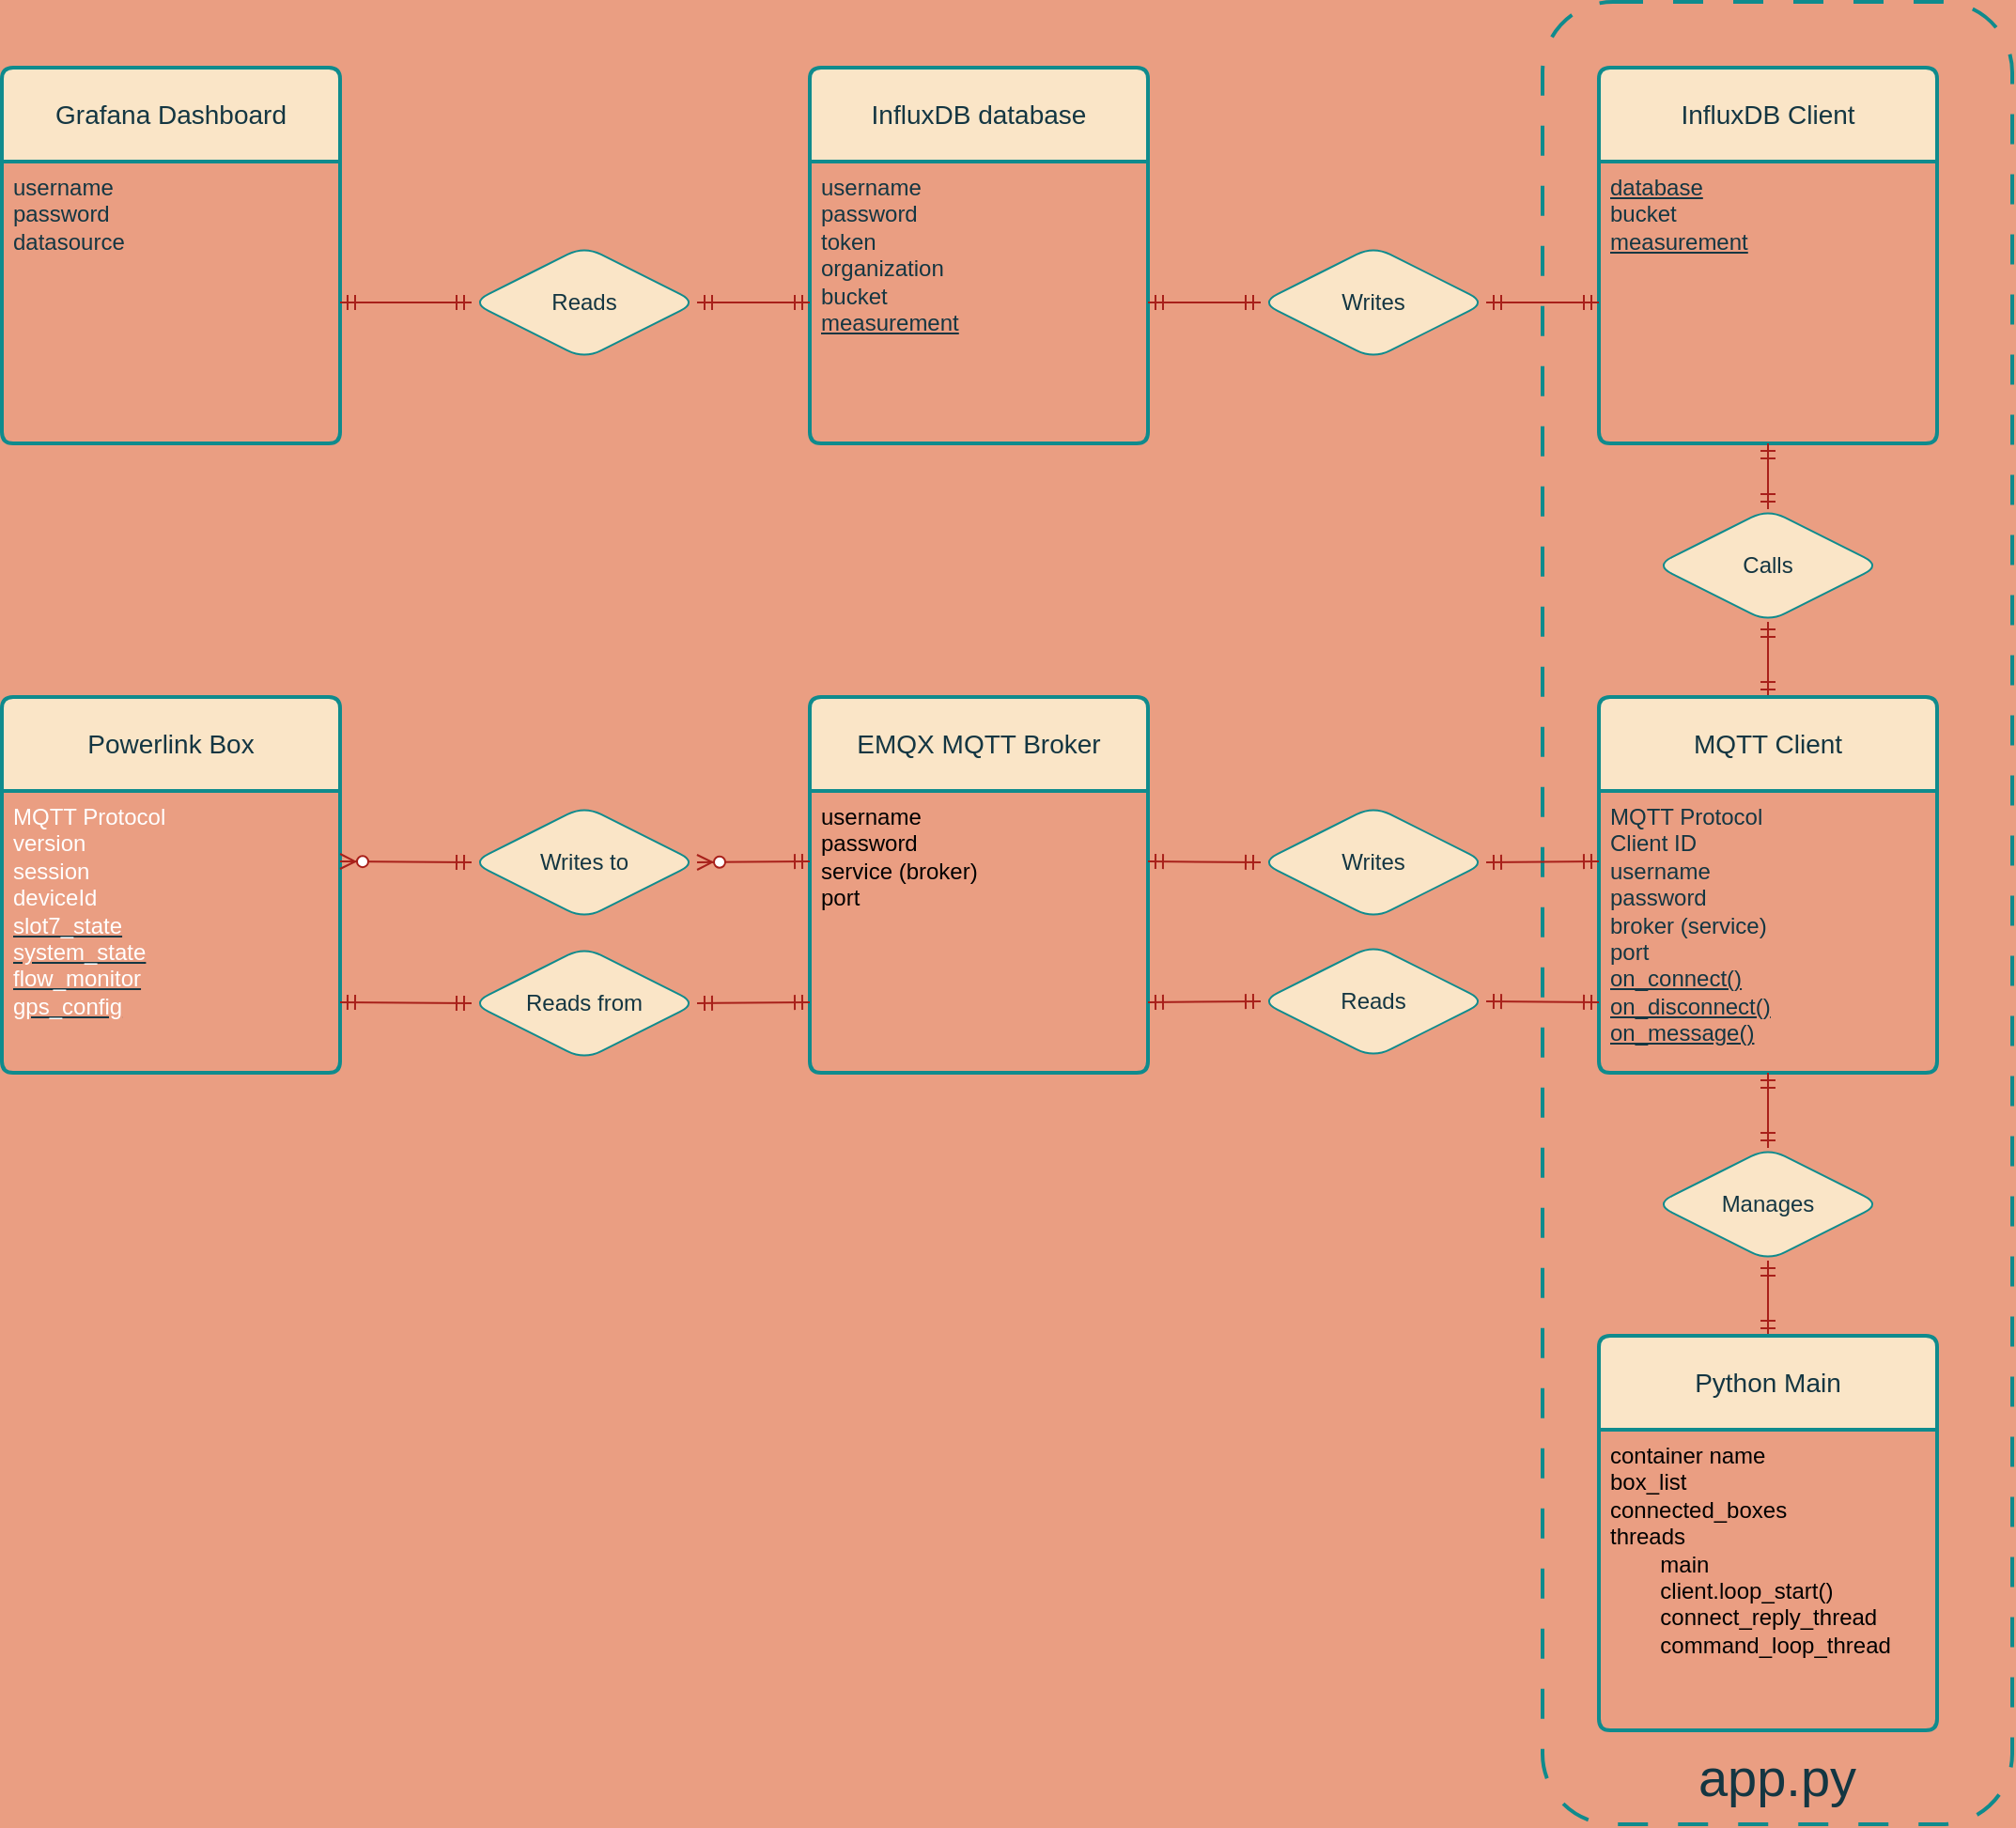 <mxfile version="26.2.15">
  <diagram id="R2lEEEUBdFMjLlhIrx00" name="Page-1">
    <mxGraphModel dx="1501" dy="885" grid="0" gridSize="10" guides="1" tooltips="1" connect="1" arrows="1" fold="1" page="0" pageScale="1" pageWidth="850" pageHeight="1100" background="light-dark(#EA9E82,#FFFFFF)" math="0" shadow="0" adaptiveColors="simple" extFonts="Permanent Marker^https://fonts.googleapis.com/css?family=Permanent+Marker">
      <root>
        <mxCell id="0" />
        <mxCell id="1" parent="0" />
        <mxCell id="lz5ieuGBcfySBptjdUhH-66" value="" style="group;labelBackgroundColor=none;fontColor=#143642;rounded=1;" parent="1" vertex="1" connectable="0">
          <mxGeometry x="120" y="360" width="1070" height="970" as="geometry" />
        </mxCell>
        <mxCell id="lz5ieuGBcfySBptjdUhH-64" value="" style="rounded=1;whiteSpace=wrap;html=1;fillColor=none;fillStyle=auto;dashed=1;dashPattern=8 8;glass=0;strokeWidth=2;labelBackgroundColor=none;strokeColor=#0F8B8D;fontColor=#143642;" parent="lz5ieuGBcfySBptjdUhH-66" vertex="1">
          <mxGeometry x="820" width="250" height="970" as="geometry" />
        </mxCell>
        <mxCell id="lz5ieuGBcfySBptjdUhH-5" value="Powerlink Box" style="swimlane;childLayout=stackLayout;horizontal=1;startSize=50;horizontalStack=0;rounded=1;fontSize=14;fontStyle=0;strokeWidth=2;resizeParent=0;resizeLast=1;shadow=0;dashed=0;align=center;arcSize=4;whiteSpace=wrap;html=1;labelBackgroundColor=none;fillColor=#FAE5C7;strokeColor=#0F8B8D;fontColor=#143642;" parent="lz5ieuGBcfySBptjdUhH-66" vertex="1">
          <mxGeometry y="370" width="180" height="200" as="geometry" />
        </mxCell>
        <mxCell id="lz5ieuGBcfySBptjdUhH-6" value="&lt;div&gt;&lt;span style=&quot;background-color: transparent;&quot;&gt;&lt;font style=&quot;color: light-dark(rgb(255, 255, 255), rgb(0, 0, 0));&quot;&gt;MQTT Protocol&lt;/font&gt;&lt;/span&gt;&lt;/div&gt;&lt;div&gt;&lt;span style=&quot;background-color: transparent;&quot;&gt;&lt;font style=&quot;color: light-dark(rgb(255, 255, 255), rgb(0, 0, 0));&quot;&gt;version&lt;/font&gt;&lt;/span&gt;&lt;/div&gt;&lt;div&gt;&lt;font style=&quot;color: light-dark(rgb(255, 255, 255), rgb(0, 0, 0));&quot;&gt;session&lt;/font&gt;&lt;/div&gt;&lt;div&gt;&lt;font style=&quot;color: light-dark(rgb(255, 255, 255), rgb(0, 0, 0));&quot;&gt;deviceId&lt;/font&gt;&lt;/div&gt;&lt;div&gt;&lt;u&gt;&lt;font style=&quot;color: light-dark(rgb(255, 255, 255), rgb(0, 0, 0));&quot;&gt;slot7_state&lt;/font&gt;&lt;/u&gt;&lt;/div&gt;&lt;div&gt;&lt;u&gt;&lt;font style=&quot;color: light-dark(rgb(255, 255, 255), rgb(0, 0, 0));&quot;&gt;system_state&lt;/font&gt;&lt;/u&gt;&lt;/div&gt;&lt;div&gt;&lt;u&gt;&lt;font style=&quot;color: light-dark(rgb(255, 255, 255), rgb(0, 0, 0));&quot;&gt;flow_monitor&lt;/font&gt;&lt;/u&gt;&lt;/div&gt;&lt;div&gt;&lt;u&gt;&lt;font style=&quot;color: light-dark(rgb(255, 255, 255), rgb(0, 0, 0));&quot;&gt;gps_config&lt;/font&gt;&lt;/u&gt;&lt;/div&gt;&lt;div&gt;&lt;font style=&quot;color: light-dark(rgb(255, 255, 255), rgb(0, 0, 0));&quot;&gt;&lt;br&gt;&lt;/font&gt;&lt;/div&gt;&lt;div&gt;&lt;font style=&quot;color: light-dark(rgb(255, 255, 255), rgb(0, 0, 0));&quot;&gt;&lt;br&gt;&lt;/font&gt;&lt;/div&gt;&lt;div&gt;&lt;font style=&quot;color: light-dark(rgb(255, 255, 255), rgb(0, 0, 0));&quot;&gt;&lt;br&gt;&lt;/font&gt;&lt;/div&gt;&lt;div&gt;&lt;font style=&quot;color: light-dark(rgb(255, 255, 255), rgb(0, 0, 0));&quot;&gt;&lt;br&gt;&lt;/font&gt;&lt;/div&gt;&lt;div&gt;&lt;br&gt;&lt;/div&gt;" style="align=left;strokeColor=none;fillColor=none;spacingLeft=4;spacingRight=4;fontSize=12;verticalAlign=top;resizable=0;rotatable=0;part=1;html=1;whiteSpace=wrap;labelBackgroundColor=none;rounded=1;fontColor=#143642;" parent="lz5ieuGBcfySBptjdUhH-5" vertex="1">
          <mxGeometry y="50" width="180" height="150" as="geometry" />
        </mxCell>
        <mxCell id="lz5ieuGBcfySBptjdUhH-11" style="edgeStyle=orthogonalEdgeStyle;rounded=1;orthogonalLoop=1;jettySize=auto;html=1;exitX=0.5;exitY=1;exitDx=0;exitDy=0;labelBackgroundColor=none;fontColor=default;strokeColor=#A8201A;" parent="lz5ieuGBcfySBptjdUhH-5" source="lz5ieuGBcfySBptjdUhH-6" target="lz5ieuGBcfySBptjdUhH-6" edge="1">
          <mxGeometry relative="1" as="geometry" />
        </mxCell>
        <mxCell id="lz5ieuGBcfySBptjdUhH-12" value="InfluxDB database" style="swimlane;childLayout=stackLayout;horizontal=1;startSize=50;horizontalStack=0;rounded=1;fontSize=14;fontStyle=0;strokeWidth=2;resizeParent=0;resizeLast=1;shadow=0;dashed=0;align=center;arcSize=4;whiteSpace=wrap;html=1;labelBackgroundColor=none;fillColor=#FAE5C7;strokeColor=#0F8B8D;fontColor=#143642;" parent="lz5ieuGBcfySBptjdUhH-66" vertex="1">
          <mxGeometry x="430" y="35" width="180" height="200" as="geometry" />
        </mxCell>
        <mxCell id="lz5ieuGBcfySBptjdUhH-13" value="&lt;div&gt;username&lt;/div&gt;&lt;div&gt;password&lt;/div&gt;&lt;div&gt;token&lt;/div&gt;organization&lt;div&gt;bucket&lt;/div&gt;&lt;div&gt;&lt;u&gt;measurement&lt;/u&gt;&lt;/div&gt;" style="align=left;strokeColor=none;fillColor=none;spacingLeft=4;spacingRight=4;fontSize=12;verticalAlign=top;resizable=0;rotatable=0;part=1;html=1;whiteSpace=wrap;labelBackgroundColor=none;rounded=1;fontColor=#143642;" parent="lz5ieuGBcfySBptjdUhH-12" vertex="1">
          <mxGeometry y="50" width="180" height="150" as="geometry" />
        </mxCell>
        <mxCell id="lz5ieuGBcfySBptjdUhH-16" value="EMQX MQTT Broker" style="swimlane;childLayout=stackLayout;horizontal=1;startSize=50;horizontalStack=0;rounded=1;fontSize=14;fontStyle=0;strokeWidth=2;resizeParent=0;resizeLast=1;shadow=0;dashed=0;align=center;arcSize=4;whiteSpace=wrap;html=1;labelBackgroundColor=none;fillColor=#FAE5C7;strokeColor=#0F8B8D;fontColor=#143642;" parent="lz5ieuGBcfySBptjdUhH-66" vertex="1">
          <mxGeometry x="430" y="370" width="180" height="200" as="geometry" />
        </mxCell>
        <mxCell id="lz5ieuGBcfySBptjdUhH-17" value="&lt;font style=&quot;color: rgb(0, 0, 0);&quot;&gt;username&lt;/font&gt;&lt;div&gt;&lt;font style=&quot;color: rgb(0, 0, 0);&quot;&gt;password&lt;/font&gt;&lt;/div&gt;&lt;div&gt;&lt;font style=&quot;color: rgb(0, 0, 0);&quot;&gt;service (broker)&lt;/font&gt;&lt;/div&gt;&lt;div&gt;&lt;span style=&quot;background-color: transparent;&quot;&gt;&lt;font style=&quot;color: rgb(0, 0, 0);&quot;&gt;port&lt;/font&gt;&lt;/span&gt;&lt;/div&gt;" style="align=left;strokeColor=none;fillColor=none;spacingLeft=4;spacingRight=4;fontSize=12;verticalAlign=top;resizable=0;rotatable=0;part=1;html=1;whiteSpace=wrap;labelBackgroundColor=none;rounded=1;fontColor=#143642;" parent="lz5ieuGBcfySBptjdUhH-16" vertex="1">
          <mxGeometry y="50" width="180" height="150" as="geometry" />
        </mxCell>
        <mxCell id="lz5ieuGBcfySBptjdUhH-18" value="Grafana Dashboard" style="swimlane;childLayout=stackLayout;horizontal=1;startSize=50;horizontalStack=0;rounded=1;fontSize=14;fontStyle=0;strokeWidth=2;resizeParent=0;resizeLast=1;shadow=0;dashed=0;align=center;arcSize=4;whiteSpace=wrap;html=1;labelBackgroundColor=none;fillColor=#FAE5C7;strokeColor=#0F8B8D;fontColor=#143642;" parent="lz5ieuGBcfySBptjdUhH-66" vertex="1">
          <mxGeometry y="35" width="180" height="200" as="geometry" />
        </mxCell>
        <mxCell id="lz5ieuGBcfySBptjdUhH-19" value="&lt;div&gt;username&lt;/div&gt;&lt;div&gt;password&lt;/div&gt;datasource" style="align=left;strokeColor=none;fillColor=none;spacingLeft=4;spacingRight=4;fontSize=12;verticalAlign=top;resizable=0;rotatable=0;part=1;html=1;whiteSpace=wrap;labelBackgroundColor=none;rounded=1;fontColor=#143642;" parent="lz5ieuGBcfySBptjdUhH-18" vertex="1">
          <mxGeometry y="50" width="180" height="150" as="geometry" />
        </mxCell>
        <mxCell id="lz5ieuGBcfySBptjdUhH-53" style="rounded=1;orthogonalLoop=1;jettySize=auto;html=1;exitX=0.5;exitY=0;exitDx=0;exitDy=0;entryX=0.5;entryY=1;entryDx=0;entryDy=0;fontSize=12;endArrow=ERmandOne;startArrow=ERmandOne;labelBackgroundColor=none;fontColor=default;strokeColor=#A8201A;" parent="lz5ieuGBcfySBptjdUhH-66" source="lz5ieuGBcfySBptjdUhH-20" target="lz5ieuGBcfySBptjdUhH-36" edge="1">
          <mxGeometry relative="1" as="geometry" />
        </mxCell>
        <mxCell id="lz5ieuGBcfySBptjdUhH-20" value="MQTT Client" style="swimlane;childLayout=stackLayout;horizontal=1;startSize=50;horizontalStack=0;rounded=1;fontSize=14;fontStyle=0;strokeWidth=2;resizeParent=0;resizeLast=1;shadow=0;dashed=0;align=center;arcSize=4;whiteSpace=wrap;html=1;labelBackgroundColor=none;fillColor=#FAE5C7;strokeColor=#0F8B8D;fontColor=#143642;" parent="lz5ieuGBcfySBptjdUhH-66" vertex="1">
          <mxGeometry x="850" y="370" width="180" height="200" as="geometry" />
        </mxCell>
        <mxCell id="lz5ieuGBcfySBptjdUhH-21" value="&lt;div&gt;MQTT Protocol&lt;/div&gt;Client ID&lt;div&gt;username&lt;/div&gt;&lt;div&gt;password&lt;/div&gt;&lt;div&gt;broker (service)&lt;/div&gt;&lt;div&gt;port&lt;/div&gt;&lt;div&gt;&lt;u&gt;on_connect()&lt;/u&gt;&lt;/div&gt;&lt;div&gt;&lt;u&gt;on_disconnect()&lt;/u&gt;&lt;/div&gt;&lt;div&gt;&lt;u&gt;on_message()&lt;/u&gt;&lt;/div&gt;&lt;div&gt;&lt;br&gt;&lt;/div&gt;&lt;div&gt;&lt;br&gt;&lt;/div&gt;" style="align=left;strokeColor=none;fillColor=none;spacingLeft=4;spacingRight=4;fontSize=12;verticalAlign=top;resizable=0;rotatable=0;part=1;html=1;whiteSpace=wrap;labelBackgroundColor=none;rounded=1;fontColor=#143642;" parent="lz5ieuGBcfySBptjdUhH-20" vertex="1">
          <mxGeometry y="50" width="180" height="150" as="geometry" />
        </mxCell>
        <mxCell id="lz5ieuGBcfySBptjdUhH-51" style="rounded=1;orthogonalLoop=1;jettySize=auto;html=1;exitX=0.5;exitY=0;exitDx=0;exitDy=0;entryX=0.5;entryY=1;entryDx=0;entryDy=0;fontSize=12;endArrow=ERmandOne;startArrow=ERmandOne;labelBackgroundColor=none;fontColor=default;strokeColor=#A8201A;" parent="lz5ieuGBcfySBptjdUhH-66" source="lz5ieuGBcfySBptjdUhH-23" target="lz5ieuGBcfySBptjdUhH-39" edge="1">
          <mxGeometry relative="1" as="geometry" />
        </mxCell>
        <mxCell id="lz5ieuGBcfySBptjdUhH-23" value="Python Main" style="swimlane;childLayout=stackLayout;horizontal=1;startSize=50;horizontalStack=0;rounded=1;fontSize=14;fontStyle=0;strokeWidth=2;resizeParent=0;resizeLast=1;shadow=0;dashed=0;align=center;arcSize=4;whiteSpace=wrap;html=1;labelBackgroundColor=none;fillColor=#FAE5C7;strokeColor=#0F8B8D;fontColor=#143642;" parent="lz5ieuGBcfySBptjdUhH-66" vertex="1">
          <mxGeometry x="850" y="710" width="180" height="210" as="geometry" />
        </mxCell>
        <mxCell id="lz5ieuGBcfySBptjdUhH-24" value="&lt;div&gt;&lt;font face=&quot;Helvetica&quot; style=&quot;color: light-dark(rgb(0, 0, 0), rgb(0, 0, 0));&quot;&gt;container name&lt;/font&gt;&lt;/div&gt;&lt;div&gt;&lt;font face=&quot;Helvetica&quot; style=&quot;color: light-dark(rgb(0, 0, 0), rgb(0, 0, 0));&quot;&gt;box_list&lt;/font&gt;&lt;/div&gt;&lt;div&gt;&lt;font face=&quot;Helvetica&quot; style=&quot;color: light-dark(rgb(0, 0, 0), rgb(0, 0, 0));&quot;&gt;connected_boxes&lt;/font&gt;&lt;/div&gt;&lt;div&gt;&lt;span style=&quot;background-color: transparent;&quot;&gt;&lt;font face=&quot;Helvetica&quot; style=&quot;color: light-dark(rgb(0, 0, 0), rgb(0, 0, 0));&quot;&gt;threads&lt;/font&gt;&lt;/span&gt;&lt;/div&gt;&lt;div&gt;&lt;font face=&quot;Helvetica&quot; style=&quot;color: light-dark(rgb(0, 0, 0), rgb(0, 0, 0));&quot;&gt;&lt;span style=&quot;white-space: pre;&quot;&gt;&#x9;&lt;/span&gt;main&lt;br&gt;&lt;/font&gt;&lt;/div&gt;&lt;div&gt;&lt;font face=&quot;Helvetica&quot; style=&quot;color: light-dark(rgb(0, 0, 0), rgb(0, 0, 0));&quot;&gt;&lt;span style=&quot;white-space: pre;&quot;&gt;&#x9;&lt;/span&gt;client.loop_start()&lt;br&gt;&lt;/font&gt;&lt;/div&gt;&lt;div&gt;&lt;font face=&quot;Helvetica&quot; style=&quot;color: light-dark(rgb(0, 0, 0), rgb(0, 0, 0));&quot;&gt;&lt;span style=&quot;white-space: pre;&quot;&gt;&#x9;&lt;/span&gt;connect_reply_thread&lt;br&gt;&lt;/font&gt;&lt;/div&gt;&lt;div&gt;&lt;font face=&quot;Helvetica&quot; style=&quot;color: light-dark(rgb(0, 0, 0), rgb(0, 0, 0));&quot;&gt;&lt;span style=&quot;white-space: pre;&quot;&gt;&#x9;&lt;/span&gt;command_loop_thread&lt;br&gt;&lt;/font&gt;&lt;/div&gt;&lt;div&gt;&lt;font face=&quot;Helvetica&quot; style=&quot;color: light-dark(rgb(0, 0, 0), rgb(0, 0, 0));&quot;&gt;&lt;br&gt;&lt;/font&gt;&lt;/div&gt;&lt;div&gt;&lt;br&gt;&lt;/div&gt;" style="align=left;strokeColor=none;fillColor=none;spacingLeft=4;spacingRight=4;fontSize=12;verticalAlign=top;resizable=0;rotatable=0;part=1;html=1;whiteSpace=wrap;labelBackgroundColor=none;rounded=1;fontColor=#143642;" parent="lz5ieuGBcfySBptjdUhH-23" vertex="1">
          <mxGeometry y="50" width="180" height="160" as="geometry" />
        </mxCell>
        <mxCell id="lz5ieuGBcfySBptjdUhH-25" value="InfluxDB Client" style="swimlane;childLayout=stackLayout;horizontal=1;startSize=50;horizontalStack=0;rounded=1;fontSize=14;fontStyle=0;strokeWidth=2;resizeParent=0;resizeLast=1;shadow=0;dashed=0;align=center;arcSize=4;whiteSpace=wrap;html=1;labelBackgroundColor=none;fillColor=#FAE5C7;strokeColor=#0F8B8D;fontColor=#143642;" parent="lz5ieuGBcfySBptjdUhH-66" vertex="1">
          <mxGeometry x="850" y="35" width="180" height="200" as="geometry" />
        </mxCell>
        <mxCell id="lz5ieuGBcfySBptjdUhH-26" value="&lt;u&gt;database&lt;/u&gt;&lt;div&gt;&lt;div&gt;bucket&lt;/div&gt;&lt;/div&gt;&lt;div&gt;&lt;div&gt;&lt;u&gt;measurement&lt;/u&gt;&lt;/div&gt;&lt;/div&gt;&lt;div&gt;&lt;u&gt;&lt;br&gt;&lt;/u&gt;&lt;/div&gt;&lt;div&gt;&lt;br&gt;&lt;/div&gt;" style="align=left;strokeColor=none;fillColor=none;spacingLeft=4;spacingRight=4;fontSize=12;verticalAlign=top;resizable=0;rotatable=0;part=1;html=1;whiteSpace=wrap;labelBackgroundColor=none;rounded=1;fontColor=#143642;" parent="lz5ieuGBcfySBptjdUhH-25" vertex="1">
          <mxGeometry y="50" width="180" height="150" as="geometry" />
        </mxCell>
        <mxCell id="lz5ieuGBcfySBptjdUhH-30" value="Writes to" style="shape=rhombus;perimeter=rhombusPerimeter;whiteSpace=wrap;html=1;align=center;labelBackgroundColor=none;rounded=1;fillColor=#FAE5C7;strokeColor=#0F8B8D;fontColor=#143642;" parent="lz5ieuGBcfySBptjdUhH-66" vertex="1">
          <mxGeometry x="250" y="428" width="120" height="60" as="geometry" />
        </mxCell>
        <mxCell id="lz5ieuGBcfySBptjdUhH-31" value="Reads from" style="shape=rhombus;perimeter=rhombusPerimeter;whiteSpace=wrap;html=1;align=center;labelBackgroundColor=none;rounded=1;fillColor=#FAE5C7;strokeColor=#0F8B8D;fontColor=#143642;" parent="lz5ieuGBcfySBptjdUhH-66" vertex="1">
          <mxGeometry x="250" y="503" width="120" height="60" as="geometry" />
        </mxCell>
        <mxCell id="lz5ieuGBcfySBptjdUhH-48" style="rounded=1;orthogonalLoop=1;jettySize=auto;html=1;exitX=0;exitY=0.5;exitDx=0;exitDy=0;entryX=1;entryY=0.25;entryDx=0;entryDy=0;fontSize=12;endArrow=ERmandOne;startArrow=ERmandOne;labelBackgroundColor=none;fontColor=default;strokeColor=#A8201A;" parent="lz5ieuGBcfySBptjdUhH-66" source="lz5ieuGBcfySBptjdUhH-34" target="lz5ieuGBcfySBptjdUhH-17" edge="1">
          <mxGeometry relative="1" as="geometry" />
        </mxCell>
        <mxCell id="lz5ieuGBcfySBptjdUhH-34" value="Writes" style="shape=rhombus;perimeter=rhombusPerimeter;whiteSpace=wrap;html=1;align=center;labelBackgroundColor=none;rounded=1;fillColor=#FAE5C7;strokeColor=#0F8B8D;fontColor=#143642;" parent="lz5ieuGBcfySBptjdUhH-66" vertex="1">
          <mxGeometry x="670" y="428" width="120" height="60" as="geometry" />
        </mxCell>
        <mxCell id="lz5ieuGBcfySBptjdUhH-50" style="rounded=1;orthogonalLoop=1;jettySize=auto;html=1;exitX=0;exitY=0.5;exitDx=0;exitDy=0;entryX=1;entryY=0.75;entryDx=0;entryDy=0;fontSize=12;endArrow=ERmandOne;startArrow=ERmandOne;labelBackgroundColor=none;fontColor=default;strokeColor=#A8201A;" parent="lz5ieuGBcfySBptjdUhH-66" source="lz5ieuGBcfySBptjdUhH-35" target="lz5ieuGBcfySBptjdUhH-17" edge="1">
          <mxGeometry relative="1" as="geometry" />
        </mxCell>
        <mxCell id="lz5ieuGBcfySBptjdUhH-35" value="Reads" style="shape=rhombus;perimeter=rhombusPerimeter;whiteSpace=wrap;html=1;align=center;labelBackgroundColor=none;rounded=1;fillColor=#FAE5C7;strokeColor=#0F8B8D;fontColor=#143642;" parent="lz5ieuGBcfySBptjdUhH-66" vertex="1">
          <mxGeometry x="670" y="502" width="120" height="60" as="geometry" />
        </mxCell>
        <mxCell id="lz5ieuGBcfySBptjdUhH-54" style="rounded=1;orthogonalLoop=1;jettySize=auto;html=1;exitX=0.5;exitY=0;exitDx=0;exitDy=0;entryX=0.5;entryY=1;entryDx=0;entryDy=0;fontSize=12;endArrow=ERmandOne;startArrow=ERmandOne;labelBackgroundColor=none;fontColor=default;strokeColor=#A8201A;" parent="lz5ieuGBcfySBptjdUhH-66" source="lz5ieuGBcfySBptjdUhH-36" target="lz5ieuGBcfySBptjdUhH-26" edge="1">
          <mxGeometry relative="1" as="geometry" />
        </mxCell>
        <mxCell id="lz5ieuGBcfySBptjdUhH-36" value="Calls" style="shape=rhombus;perimeter=rhombusPerimeter;whiteSpace=wrap;html=1;align=center;labelBackgroundColor=none;rounded=1;fillColor=#FAE5C7;strokeColor=#0F8B8D;fontColor=#143642;" parent="lz5ieuGBcfySBptjdUhH-66" vertex="1">
          <mxGeometry x="880" y="270" width="120" height="60" as="geometry" />
        </mxCell>
        <mxCell id="lz5ieuGBcfySBptjdUhH-56" style="rounded=1;orthogonalLoop=1;jettySize=auto;html=1;exitX=0;exitY=0.5;exitDx=0;exitDy=0;entryX=1;entryY=0.5;entryDx=0;entryDy=0;fontSize=12;endArrow=ERmandOne;startArrow=ERmandOne;labelBackgroundColor=none;fontColor=default;strokeColor=#A8201A;" parent="lz5ieuGBcfySBptjdUhH-66" source="lz5ieuGBcfySBptjdUhH-37" target="lz5ieuGBcfySBptjdUhH-13" edge="1">
          <mxGeometry relative="1" as="geometry" />
        </mxCell>
        <mxCell id="lz5ieuGBcfySBptjdUhH-37" value="Writes" style="shape=rhombus;perimeter=rhombusPerimeter;whiteSpace=wrap;html=1;align=center;labelBackgroundColor=none;rounded=1;fillColor=#FAE5C7;strokeColor=#0F8B8D;fontColor=#143642;" parent="lz5ieuGBcfySBptjdUhH-66" vertex="1">
          <mxGeometry x="670" y="130" width="120" height="60" as="geometry" />
        </mxCell>
        <mxCell id="lz5ieuGBcfySBptjdUhH-59" style="rounded=1;orthogonalLoop=1;jettySize=auto;html=1;exitX=1;exitY=0.5;exitDx=0;exitDy=0;entryX=0;entryY=0.5;entryDx=0;entryDy=0;fontSize=12;endArrow=ERmandOne;startArrow=ERmandOne;labelBackgroundColor=none;fontColor=default;strokeColor=#A8201A;" parent="lz5ieuGBcfySBptjdUhH-66" source="lz5ieuGBcfySBptjdUhH-38" target="lz5ieuGBcfySBptjdUhH-13" edge="1">
          <mxGeometry relative="1" as="geometry" />
        </mxCell>
        <mxCell id="lz5ieuGBcfySBptjdUhH-38" value="Reads" style="shape=rhombus;perimeter=rhombusPerimeter;whiteSpace=wrap;html=1;align=center;labelBackgroundColor=none;rounded=1;fillColor=#FAE5C7;strokeColor=#0F8B8D;fontColor=#143642;" parent="lz5ieuGBcfySBptjdUhH-66" vertex="1">
          <mxGeometry x="250" y="130" width="120" height="60" as="geometry" />
        </mxCell>
        <mxCell id="lz5ieuGBcfySBptjdUhH-52" style="rounded=1;orthogonalLoop=1;jettySize=auto;html=1;exitX=0.5;exitY=0;exitDx=0;exitDy=0;entryX=0.5;entryY=1;entryDx=0;entryDy=0;fontSize=12;endArrow=ERmandOne;startArrow=ERmandOne;labelBackgroundColor=none;fontColor=default;strokeColor=#A8201A;" parent="lz5ieuGBcfySBptjdUhH-66" source="lz5ieuGBcfySBptjdUhH-39" target="lz5ieuGBcfySBptjdUhH-21" edge="1">
          <mxGeometry relative="1" as="geometry" />
        </mxCell>
        <mxCell id="lz5ieuGBcfySBptjdUhH-39" value="Manages" style="shape=rhombus;perimeter=rhombusPerimeter;whiteSpace=wrap;html=1;align=center;labelBackgroundColor=none;rounded=1;fillColor=#FAE5C7;strokeColor=#0F8B8D;fontColor=#143642;" parent="lz5ieuGBcfySBptjdUhH-66" vertex="1">
          <mxGeometry x="880" y="610" width="120" height="60" as="geometry" />
        </mxCell>
        <mxCell id="lz5ieuGBcfySBptjdUhH-47" style="rounded=1;orthogonalLoop=1;jettySize=auto;html=1;exitX=0;exitY=0.25;exitDx=0;exitDy=0;entryX=1;entryY=0.5;entryDx=0;entryDy=0;fontSize=12;endArrow=ERmandOne;startArrow=ERmandOne;labelBackgroundColor=none;fontColor=default;strokeColor=#A8201A;" parent="lz5ieuGBcfySBptjdUhH-66" source="lz5ieuGBcfySBptjdUhH-21" target="lz5ieuGBcfySBptjdUhH-34" edge="1">
          <mxGeometry relative="1" as="geometry" />
        </mxCell>
        <mxCell id="lz5ieuGBcfySBptjdUhH-49" style="rounded=1;orthogonalLoop=1;jettySize=auto;html=1;exitX=0;exitY=0.75;exitDx=0;exitDy=0;entryX=1;entryY=0.5;entryDx=0;entryDy=0;fontSize=12;endArrow=ERmandOne;startArrow=ERmandOne;labelBackgroundColor=none;fontColor=default;strokeColor=#A8201A;" parent="lz5ieuGBcfySBptjdUhH-66" source="lz5ieuGBcfySBptjdUhH-21" target="lz5ieuGBcfySBptjdUhH-35" edge="1">
          <mxGeometry relative="1" as="geometry" />
        </mxCell>
        <mxCell id="lz5ieuGBcfySBptjdUhH-55" style="rounded=1;orthogonalLoop=1;jettySize=auto;html=1;exitX=0;exitY=0.5;exitDx=0;exitDy=0;entryX=1;entryY=0.5;entryDx=0;entryDy=0;fontSize=12;endArrow=ERmandOne;startArrow=ERmandOne;labelBackgroundColor=none;fontColor=default;strokeColor=#A8201A;" parent="lz5ieuGBcfySBptjdUhH-66" source="lz5ieuGBcfySBptjdUhH-26" target="lz5ieuGBcfySBptjdUhH-37" edge="1">
          <mxGeometry relative="1" as="geometry" />
        </mxCell>
        <mxCell id="lz5ieuGBcfySBptjdUhH-58" style="rounded=1;orthogonalLoop=1;jettySize=auto;html=1;exitX=1;exitY=0.5;exitDx=0;exitDy=0;entryX=0;entryY=0.5;entryDx=0;entryDy=0;fontSize=12;endArrow=ERmandOne;startArrow=ERmandOne;labelBackgroundColor=none;fontColor=default;strokeColor=#A8201A;" parent="lz5ieuGBcfySBptjdUhH-66" source="lz5ieuGBcfySBptjdUhH-19" target="lz5ieuGBcfySBptjdUhH-38" edge="1">
          <mxGeometry relative="1" as="geometry" />
        </mxCell>
        <mxCell id="lz5ieuGBcfySBptjdUhH-60" value="" style="fontSize=12;html=1;endArrow=ERzeroToMany;startArrow=ERmandOne;rounded=1;exitX=0;exitY=0.5;exitDx=0;exitDy=0;entryX=1;entryY=0.25;entryDx=0;entryDy=0;labelBackgroundColor=none;fontColor=default;strokeColor=#A8201A;" parent="lz5ieuGBcfySBptjdUhH-66" source="lz5ieuGBcfySBptjdUhH-30" target="lz5ieuGBcfySBptjdUhH-6" edge="1">
          <mxGeometry width="100" height="100" relative="1" as="geometry">
            <mxPoint x="230" y="520" as="sourcePoint" />
            <mxPoint x="330" y="420" as="targetPoint" />
          </mxGeometry>
        </mxCell>
        <mxCell id="lz5ieuGBcfySBptjdUhH-61" value="" style="fontSize=12;html=1;endArrow=ERzeroToMany;startArrow=ERmandOne;rounded=1;exitX=0;exitY=0.25;exitDx=0;exitDy=0;entryX=1;entryY=0.5;entryDx=0;entryDy=0;labelBackgroundColor=none;fontColor=default;strokeColor=#A8201A;" parent="lz5ieuGBcfySBptjdUhH-66" source="lz5ieuGBcfySBptjdUhH-17" target="lz5ieuGBcfySBptjdUhH-30" edge="1">
          <mxGeometry width="100" height="100" relative="1" as="geometry">
            <mxPoint x="255" y="430" as="sourcePoint" />
            <mxPoint x="190" y="468" as="targetPoint" />
          </mxGeometry>
        </mxCell>
        <mxCell id="lz5ieuGBcfySBptjdUhH-62" value="" style="fontSize=12;html=1;endArrow=ERmandOne;startArrow=ERmandOne;rounded=1;exitX=1;exitY=0.75;exitDx=0;exitDy=0;entryX=0;entryY=0.5;entryDx=0;entryDy=0;labelBackgroundColor=none;fontColor=default;strokeColor=#A8201A;" parent="lz5ieuGBcfySBptjdUhH-66" source="lz5ieuGBcfySBptjdUhH-6" target="lz5ieuGBcfySBptjdUhH-31" edge="1">
          <mxGeometry width="100" height="100" relative="1" as="geometry">
            <mxPoint x="230" y="520" as="sourcePoint" />
            <mxPoint x="330" y="420" as="targetPoint" />
          </mxGeometry>
        </mxCell>
        <mxCell id="lz5ieuGBcfySBptjdUhH-63" value="" style="fontSize=12;html=1;endArrow=ERmandOne;startArrow=ERmandOne;rounded=1;exitX=0;exitY=0.75;exitDx=0;exitDy=0;entryX=1;entryY=0.5;entryDx=0;entryDy=0;labelBackgroundColor=none;fontColor=default;strokeColor=#A8201A;" parent="lz5ieuGBcfySBptjdUhH-66" source="lz5ieuGBcfySBptjdUhH-17" target="lz5ieuGBcfySBptjdUhH-31" edge="1">
          <mxGeometry width="100" height="100" relative="1" as="geometry">
            <mxPoint x="190" y="543" as="sourcePoint" />
            <mxPoint x="255" y="530" as="targetPoint" />
          </mxGeometry>
        </mxCell>
        <mxCell id="lz5ieuGBcfySBptjdUhH-65" value="&lt;font&gt;app.py&lt;/font&gt;" style="text;html=1;align=center;verticalAlign=middle;whiteSpace=wrap;rounded=1;fontSize=28;labelBackgroundColor=none;fontColor=#143642;" parent="lz5ieuGBcfySBptjdUhH-66" vertex="1">
          <mxGeometry x="900" y="930" width="90" height="30" as="geometry" />
        </mxCell>
      </root>
    </mxGraphModel>
  </diagram>
</mxfile>
